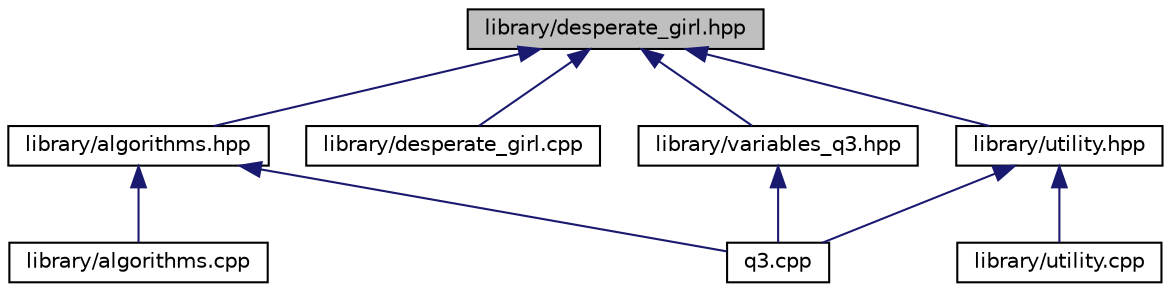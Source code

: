 digraph "library/desperate_girl.hpp"
{
  edge [fontname="Helvetica",fontsize="10",labelfontname="Helvetica",labelfontsize="10"];
  node [fontname="Helvetica",fontsize="10",shape=record];
  Node3 [label="library/desperate_girl.hpp",height=0.2,width=0.4,color="black", fillcolor="grey75", style="filled", fontcolor="black"];
  Node3 -> Node4 [dir="back",color="midnightblue",fontsize="10",style="solid",fontname="Helvetica"];
  Node4 [label="library/algorithms.hpp",height=0.2,width=0.4,color="black", fillcolor="white", style="filled",URL="$algorithms_8hpp.html"];
  Node4 -> Node5 [dir="back",color="midnightblue",fontsize="10",style="solid",fontname="Helvetica"];
  Node5 [label="library/algorithms.cpp",height=0.2,width=0.4,color="black", fillcolor="white", style="filled",URL="$algorithms_8cpp.html"];
  Node4 -> Node6 [dir="back",color="midnightblue",fontsize="10",style="solid",fontname="Helvetica"];
  Node6 [label="q3.cpp",height=0.2,width=0.4,color="black", fillcolor="white", style="filled",URL="$q3_8cpp.html"];
  Node3 -> Node7 [dir="back",color="midnightblue",fontsize="10",style="solid",fontname="Helvetica"];
  Node7 [label="library/desperate_girl.cpp",height=0.2,width=0.4,color="black", fillcolor="white", style="filled",URL="$desperate__girl_8cpp.html"];
  Node3 -> Node8 [dir="back",color="midnightblue",fontsize="10",style="solid",fontname="Helvetica"];
  Node8 [label="library/utility.hpp",height=0.2,width=0.4,color="black", fillcolor="white", style="filled",URL="$utility_8hpp.html"];
  Node8 -> Node9 [dir="back",color="midnightblue",fontsize="10",style="solid",fontname="Helvetica"];
  Node9 [label="library/utility.cpp",height=0.2,width=0.4,color="black", fillcolor="white", style="filled",URL="$utility_8cpp.html"];
  Node8 -> Node6 [dir="back",color="midnightblue",fontsize="10",style="solid",fontname="Helvetica"];
  Node3 -> Node10 [dir="back",color="midnightblue",fontsize="10",style="solid",fontname="Helvetica"];
  Node10 [label="library/variables_q3.hpp",height=0.2,width=0.4,color="black", fillcolor="white", style="filled",URL="$variables__q3_8hpp.html"];
  Node10 -> Node6 [dir="back",color="midnightblue",fontsize="10",style="solid",fontname="Helvetica"];
}
